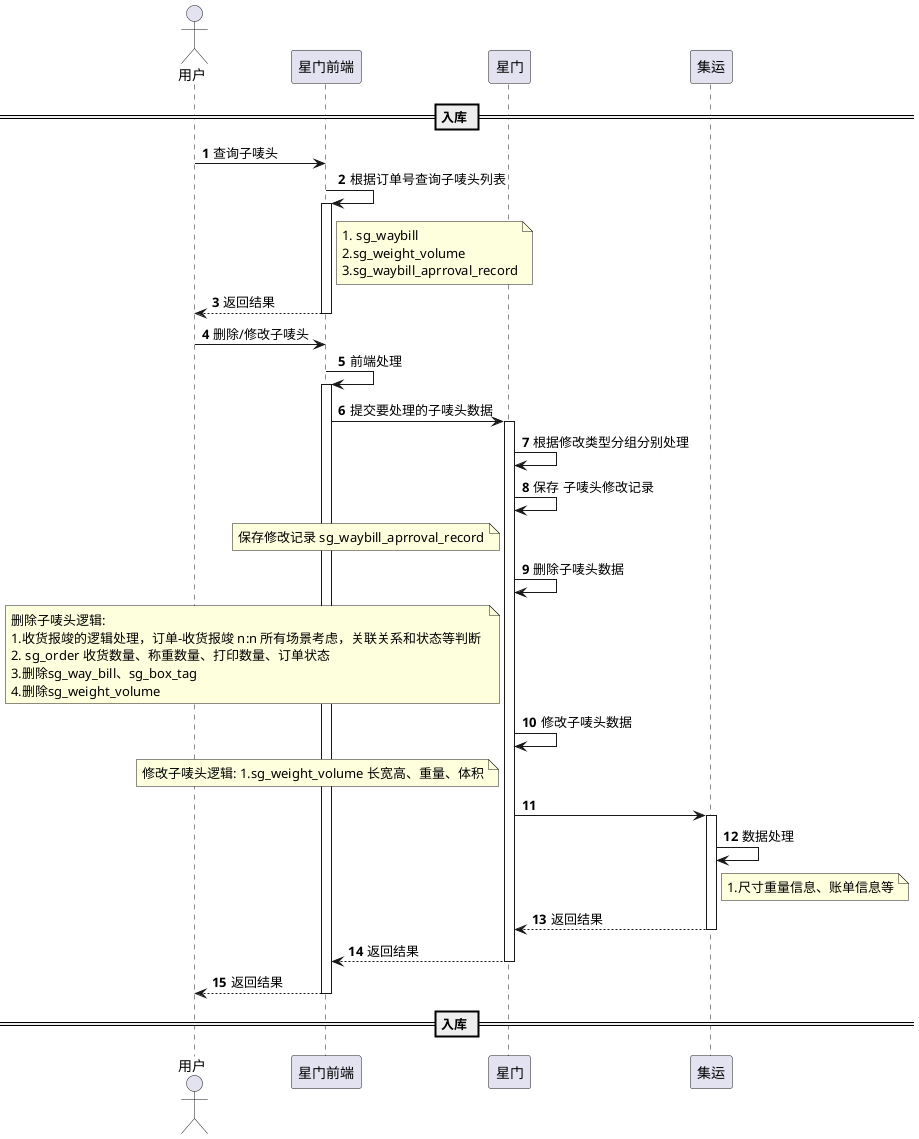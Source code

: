 @startuml

autonumber

actor "用户" as user

participant "星门前端" as web

participant "星门" as star

participant "集运" as cts

== 入库 ==

user -> web: 查询子唛头

web -> web: 根据订单号查询子唛头列表
activate web
note right of web: 1. sg_waybill \n2.sg_weight_volume \n3.sg_waybill_aprroval_record

web --> user: 返回结果
deactivate web

user -> web: 删除/修改子唛头

web -> web: 前端处理
activate web

web -> star: 提交要处理的子唛头数据
activate star

star -> star: 根据修改类型分组分别处理

star -> star: 保存 子唛头修改记录
note left of star: 保存修改记录 sg_waybill_aprroval_record

star -> star: 删除子唛头数据
note left of star: 删除子唛头逻辑: \n1.收货报竣的逻辑处理，订单-收货报竣 n:n 所有场景考虑，关联关系和状态等判断 \n2. sg_order 收货数量、称重数量、打印数量、订单状态 \n3.删除sg_way_bill、sg_box_tag \n4.删除sg_weight_volume

star -> star: 修改子唛头数据
note left of star: 修改子唛头逻辑: 1.sg_weight_volume 长宽高、重量、体积

star -> cts:
activate cts

cts -> cts: 数据处理
note right of cts: 1.尺寸重量信息、账单信息等

cts --> star: 返回结果
deactivate cts

star --> web: 返回结果
deactivate star


web --> user: 返回结果
deactivate web


== 入库 ==

@enduml